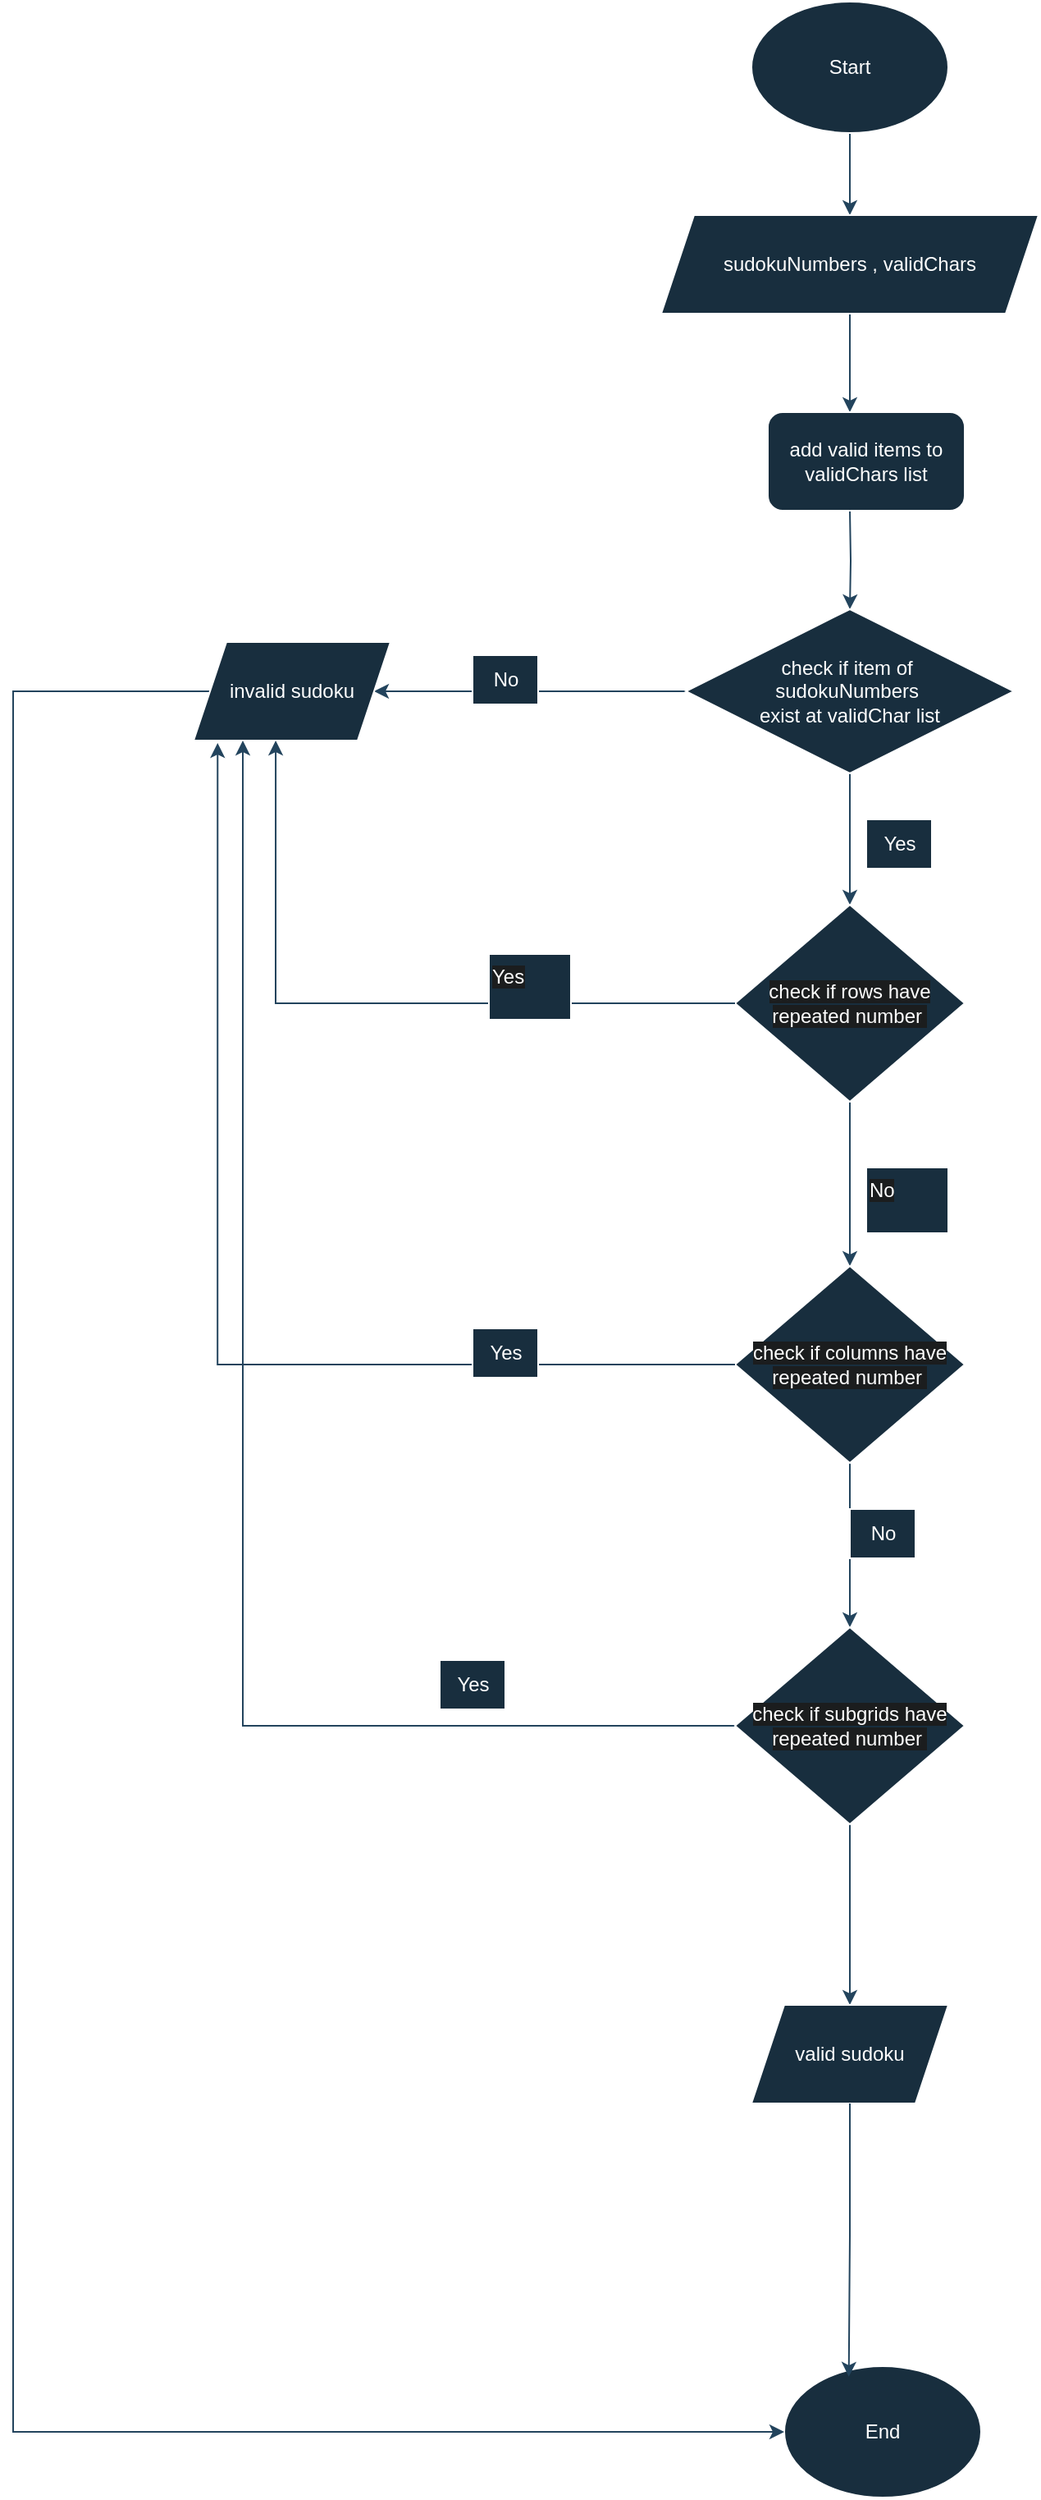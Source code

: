 <mxfile version="26.2.2">
  <diagram name="Page-1" id="mA46VusqqWa3c-CbUh8V">
    <mxGraphModel dx="4330" dy="2087" grid="1" gridSize="10" guides="1" tooltips="1" connect="1" arrows="1" fold="1" page="1" pageScale="1" pageWidth="850" pageHeight="1100" math="0" shadow="0">
      <root>
        <mxCell id="0" />
        <mxCell id="1" parent="0" />
        <mxCell id="uN2r4fTKUMFY508QxZA0-2" style="edgeStyle=orthogonalEdgeStyle;rounded=0;orthogonalLoop=1;jettySize=auto;html=1;strokeColor=#23445D;labelBackgroundColor=none;fontColor=default;" parent="1" source="uN2r4fTKUMFY508QxZA0-1" target="uN2r4fTKUMFY508QxZA0-3" edge="1">
          <mxGeometry relative="1" as="geometry">
            <mxPoint x="440" y="210" as="targetPoint" />
          </mxGeometry>
        </mxCell>
        <mxCell id="uN2r4fTKUMFY508QxZA0-1" value="Start" style="ellipse;whiteSpace=wrap;html=1;fillColor=#182E3E;fontColor=#FFFFFF;strokeColor=#FFFFFF;labelBackgroundColor=none;" parent="1" vertex="1">
          <mxGeometry x="380" y="60" width="120" height="80" as="geometry" />
        </mxCell>
        <mxCell id="uN2r4fTKUMFY508QxZA0-4" style="edgeStyle=orthogonalEdgeStyle;rounded=0;orthogonalLoop=1;jettySize=auto;html=1;strokeColor=#23445D;labelBackgroundColor=none;fontColor=default;" parent="1" source="uN2r4fTKUMFY508QxZA0-3" edge="1">
          <mxGeometry relative="1" as="geometry">
            <mxPoint x="440" y="310" as="targetPoint" />
          </mxGeometry>
        </mxCell>
        <mxCell id="uN2r4fTKUMFY508QxZA0-3" value="sudokuNumbers ,&amp;nbsp;validChars" style="shape=parallelogram;perimeter=parallelogramPerimeter;whiteSpace=wrap;html=1;fixedSize=1;fillColor=#182E3E;fontColor=#FFFFFF;strokeColor=#FFFFFF;labelBackgroundColor=none;" parent="1" vertex="1">
          <mxGeometry x="325" y="190" width="230" height="60" as="geometry" />
        </mxCell>
        <mxCell id="uN2r4fTKUMFY508QxZA0-7" value="" style="edgeStyle=orthogonalEdgeStyle;rounded=0;orthogonalLoop=1;jettySize=auto;html=1;strokeColor=#23445D;labelBackgroundColor=none;fontColor=default;" parent="1" target="uN2r4fTKUMFY508QxZA0-6" edge="1">
          <mxGeometry relative="1" as="geometry">
            <mxPoint x="440" y="370" as="sourcePoint" />
          </mxGeometry>
        </mxCell>
        <mxCell id="uN2r4fTKUMFY508QxZA0-8" style="edgeStyle=orthogonalEdgeStyle;rounded=0;orthogonalLoop=1;jettySize=auto;html=1;strokeColor=#23445D;labelBackgroundColor=none;fontColor=default;" parent="1" source="uN2r4fTKUMFY508QxZA0-6" edge="1">
          <mxGeometry relative="1" as="geometry">
            <mxPoint x="150" y="480" as="targetPoint" />
          </mxGeometry>
        </mxCell>
        <mxCell id="uN2r4fTKUMFY508QxZA0-13" style="edgeStyle=orthogonalEdgeStyle;rounded=0;orthogonalLoop=1;jettySize=auto;html=1;strokeColor=#23445D;labelBackgroundColor=none;fontColor=default;" parent="1" source="uN2r4fTKUMFY508QxZA0-6" target="uN2r4fTKUMFY508QxZA0-18" edge="1">
          <mxGeometry relative="1" as="geometry">
            <mxPoint x="440" y="630" as="targetPoint" />
          </mxGeometry>
        </mxCell>
        <mxCell id="uN2r4fTKUMFY508QxZA0-6" value="check if item of&amp;nbsp;&lt;div&gt;sudokuNumbers&amp;nbsp;&lt;/div&gt;&lt;div&gt;exist at validChar list&lt;/div&gt;" style="rhombus;whiteSpace=wrap;html=1;rounded=0;fillColor=#182E3E;fontColor=#FFFFFF;strokeColor=#FFFFFF;labelBackgroundColor=none;" parent="1" vertex="1">
          <mxGeometry x="340" y="430" width="200" height="100" as="geometry" />
        </mxCell>
        <mxCell id="uN2r4fTKUMFY508QxZA0-9" value="No" style="text;html=1;align=center;verticalAlign=middle;resizable=0;points=[];autosize=1;fillColor=#182E3E;fontColor=#FFFFFF;strokeColor=#FFFFFF;labelBackgroundColor=none;" parent="1" vertex="1">
          <mxGeometry x="210" y="458" width="40" height="30" as="geometry" />
        </mxCell>
        <mxCell id="uN2r4fTKUMFY508QxZA0-10" value="End" style="ellipse;whiteSpace=wrap;html=1;fillColor=#182E3E;fontColor=#FFFFFF;strokeColor=#FFFFFF;labelBackgroundColor=none;" parent="1" vertex="1">
          <mxGeometry x="400" y="1500" width="120" height="80" as="geometry" />
        </mxCell>
        <mxCell id="uN2r4fTKUMFY508QxZA0-12" style="edgeStyle=orthogonalEdgeStyle;rounded=0;orthogonalLoop=1;jettySize=auto;html=1;entryX=0;entryY=0.5;entryDx=0;entryDy=0;strokeColor=#23445D;labelBackgroundColor=none;fontColor=default;" parent="1" source="uN2r4fTKUMFY508QxZA0-11" target="uN2r4fTKUMFY508QxZA0-10" edge="1">
          <mxGeometry relative="1" as="geometry">
            <Array as="points">
              <mxPoint x="-70" y="480" />
              <mxPoint x="-70" y="1540" />
              <mxPoint x="400" y="1540" />
            </Array>
          </mxGeometry>
        </mxCell>
        <mxCell id="uN2r4fTKUMFY508QxZA0-11" value="invalid&amp;nbsp;sudoku" style="shape=parallelogram;perimeter=parallelogramPerimeter;whiteSpace=wrap;html=1;fixedSize=1;fillColor=#182E3E;fontColor=#FFFFFF;strokeColor=#FFFFFF;labelBackgroundColor=none;" parent="1" vertex="1">
          <mxGeometry x="40" y="450" width="120" height="60" as="geometry" />
        </mxCell>
        <mxCell id="uN2r4fTKUMFY508QxZA0-14" value="Yes" style="text;html=1;align=center;verticalAlign=middle;resizable=0;points=[];autosize=1;fillColor=#182E3E;fontColor=#FFFFFF;strokeColor=#FFFFFF;labelBackgroundColor=none;" parent="1" vertex="1">
          <mxGeometry x="450" y="558" width="40" height="30" as="geometry" />
        </mxCell>
        <mxCell id="uN2r4fTKUMFY508QxZA0-17" value="add valid items to validChars list" style="rounded=1;whiteSpace=wrap;html=1;fillColor=#182E3E;fontColor=#FFFFFF;strokeColor=#FFFFFF;labelBackgroundColor=none;" parent="1" vertex="1">
          <mxGeometry x="390" y="310" width="120" height="60" as="geometry" />
        </mxCell>
        <mxCell id="uN2r4fTKUMFY508QxZA0-22" value="" style="edgeStyle=orthogonalEdgeStyle;rounded=0;orthogonalLoop=1;jettySize=auto;html=1;strokeColor=#23445D;labelBackgroundColor=none;fontColor=default;" parent="1" source="uN2r4fTKUMFY508QxZA0-18" edge="1">
          <mxGeometry relative="1" as="geometry">
            <mxPoint x="440" y="830" as="targetPoint" />
          </mxGeometry>
        </mxCell>
        <mxCell id="uN2r4fTKUMFY508QxZA0-18" value="&lt;br&gt;&lt;span style=&quot;color: rgb(255, 255, 255); font-family: Helvetica; font-size: 12px; font-style: normal; font-variant-ligatures: normal; font-variant-caps: normal; font-weight: 400; letter-spacing: normal; orphans: 2; text-align: center; text-indent: 0px; text-transform: none; widows: 2; word-spacing: 0px; -webkit-text-stroke-width: 0px; white-space: normal; background-color: rgb(27, 29, 30); text-decoration-thickness: initial; text-decoration-style: initial; text-decoration-color: initial; display: inline !important; float: none;&quot;&gt;check if rows have repeated number&amp;nbsp;&lt;/span&gt;&lt;div&gt;&lt;br/&gt;&lt;/div&gt;" style="rhombus;whiteSpace=wrap;html=1;fillColor=#182E3E;fontColor=#FFFFFF;strokeColor=#FFFFFF;labelBackgroundColor=none;" parent="1" vertex="1">
          <mxGeometry x="370" y="610" width="140" height="120" as="geometry" />
        </mxCell>
        <mxCell id="uN2r4fTKUMFY508QxZA0-19" style="edgeStyle=orthogonalEdgeStyle;rounded=0;orthogonalLoop=1;jettySize=auto;html=1;entryX=0.417;entryY=1;entryDx=0;entryDy=0;entryPerimeter=0;strokeColor=#23445D;labelBackgroundColor=none;fontColor=default;" parent="1" source="uN2r4fTKUMFY508QxZA0-18" target="uN2r4fTKUMFY508QxZA0-11" edge="1">
          <mxGeometry relative="1" as="geometry" />
        </mxCell>
        <mxCell id="uN2r4fTKUMFY508QxZA0-20" value="&lt;span style=&quot;color: rgb(255, 255, 255); font-family: Helvetica; font-size: 12px; font-style: normal; font-variant-ligatures: normal; font-variant-caps: normal; font-weight: 400; letter-spacing: normal; orphans: 2; text-align: center; text-indent: 0px; text-transform: none; widows: 2; word-spacing: 0px; -webkit-text-stroke-width: 0px; white-space: nowrap; background-color: rgb(27, 29, 30); text-decoration-thickness: initial; text-decoration-style: initial; text-decoration-color: initial; display: inline !important; float: none;&quot;&gt;Yes&lt;/span&gt;" style="text;whiteSpace=wrap;html=1;fillColor=#182E3E;fontColor=#FFFFFF;strokeColor=#FFFFFF;labelBackgroundColor=none;" parent="1" vertex="1">
          <mxGeometry x="220" y="640" width="50" height="40" as="geometry" />
        </mxCell>
        <mxCell id="uN2r4fTKUMFY508QxZA0-23" value="&lt;span style=&quot;color: rgb(255, 255, 255); font-family: Helvetica; font-size: 12px; font-style: normal; font-variant-ligatures: normal; font-variant-caps: normal; font-weight: 400; letter-spacing: normal; orphans: 2; text-align: center; text-indent: 0px; text-transform: none; widows: 2; word-spacing: 0px; -webkit-text-stroke-width: 0px; white-space: nowrap; background-color: rgb(27, 29, 30); text-decoration-thickness: initial; text-decoration-style: initial; text-decoration-color: initial; display: inline !important; float: none;&quot;&gt;No&lt;/span&gt;" style="text;whiteSpace=wrap;html=1;fillColor=#182E3E;fontColor=#FFFFFF;strokeColor=#FFFFFF;labelBackgroundColor=none;" parent="1" vertex="1">
          <mxGeometry x="450" y="770" width="50" height="40" as="geometry" />
        </mxCell>
        <mxCell id="uN2r4fTKUMFY508QxZA0-28" value="" style="edgeStyle=orthogonalEdgeStyle;rounded=0;orthogonalLoop=1;jettySize=auto;html=1;strokeColor=#23445D;labelBackgroundColor=none;fontColor=default;" parent="1" source="uN2r4fTKUMFY508QxZA0-24" edge="1">
          <mxGeometry relative="1" as="geometry">
            <mxPoint x="440" y="1050" as="targetPoint" />
          </mxGeometry>
        </mxCell>
        <mxCell id="uN2r4fTKUMFY508QxZA0-24" value="&lt;br&gt;&lt;span style=&quot;color: rgb(255, 255, 255); font-family: Helvetica; font-size: 12px; font-style: normal; font-variant-ligatures: normal; font-variant-caps: normal; font-weight: 400; letter-spacing: normal; orphans: 2; text-align: center; text-indent: 0px; text-transform: none; widows: 2; word-spacing: 0px; -webkit-text-stroke-width: 0px; white-space: normal; background-color: rgb(27, 29, 30); text-decoration-thickness: initial; text-decoration-style: initial; text-decoration-color: initial; display: inline !important; float: none;&quot;&gt;check if columns have repeated number&amp;nbsp;&lt;/span&gt;&lt;div&gt;&lt;br&gt;&lt;/div&gt;" style="rhombus;whiteSpace=wrap;html=1;fillColor=#182E3E;fontColor=#FFFFFF;strokeColor=#FFFFFF;labelBackgroundColor=none;" parent="1" vertex="1">
          <mxGeometry x="370" y="830" width="140" height="120" as="geometry" />
        </mxCell>
        <mxCell id="uN2r4fTKUMFY508QxZA0-25" style="edgeStyle=orthogonalEdgeStyle;rounded=0;orthogonalLoop=1;jettySize=auto;html=1;entryX=0.122;entryY=1.025;entryDx=0;entryDy=0;entryPerimeter=0;strokeColor=#23445D;labelBackgroundColor=none;fontColor=default;" parent="1" source="uN2r4fTKUMFY508QxZA0-24" target="uN2r4fTKUMFY508QxZA0-11" edge="1">
          <mxGeometry relative="1" as="geometry" />
        </mxCell>
        <mxCell id="uN2r4fTKUMFY508QxZA0-26" value="Yes" style="text;html=1;align=center;verticalAlign=middle;resizable=0;points=[];autosize=1;fillColor=#182E3E;fontColor=#FFFFFF;strokeColor=#FFFFFF;labelBackgroundColor=none;" parent="1" vertex="1">
          <mxGeometry x="210" y="868" width="40" height="30" as="geometry" />
        </mxCell>
        <mxCell id="uN2r4fTKUMFY508QxZA0-32" style="edgeStyle=orthogonalEdgeStyle;rounded=0;orthogonalLoop=1;jettySize=auto;html=1;entryX=0.25;entryY=1;entryDx=0;entryDy=0;strokeColor=#23445D;labelBackgroundColor=none;fontColor=default;" parent="1" source="uN2r4fTKUMFY508QxZA0-30" target="uN2r4fTKUMFY508QxZA0-11" edge="1">
          <mxGeometry relative="1" as="geometry" />
        </mxCell>
        <mxCell id="uN2r4fTKUMFY508QxZA0-36" value="" style="edgeStyle=orthogonalEdgeStyle;rounded=0;orthogonalLoop=1;jettySize=auto;html=1;strokeColor=#23445D;labelBackgroundColor=none;fontColor=default;" parent="1" source="uN2r4fTKUMFY508QxZA0-30" target="uN2r4fTKUMFY508QxZA0-35" edge="1">
          <mxGeometry relative="1" as="geometry" />
        </mxCell>
        <mxCell id="uN2r4fTKUMFY508QxZA0-30" value="&lt;br&gt;&lt;span style=&quot;color: rgb(255, 255, 255); font-family: Helvetica; font-size: 12px; font-style: normal; font-variant-ligatures: normal; font-variant-caps: normal; font-weight: 400; letter-spacing: normal; orphans: 2; text-align: center; text-indent: 0px; text-transform: none; widows: 2; word-spacing: 0px; -webkit-text-stroke-width: 0px; white-space: normal; background-color: rgb(27, 29, 30); text-decoration-thickness: initial; text-decoration-style: initial; text-decoration-color: initial; display: inline !important; float: none;&quot;&gt;check if subgrids have repeated number&amp;nbsp;&lt;/span&gt;&lt;div&gt;&lt;br&gt;&lt;/div&gt;" style="rhombus;whiteSpace=wrap;html=1;fillColor=#182E3E;fontColor=#FFFFFF;strokeColor=#FFFFFF;labelBackgroundColor=none;" parent="1" vertex="1">
          <mxGeometry x="370" y="1050" width="140" height="120" as="geometry" />
        </mxCell>
        <mxCell id="uN2r4fTKUMFY508QxZA0-31" value="No" style="text;html=1;align=center;verticalAlign=middle;resizable=0;points=[];autosize=1;fillColor=#182E3E;fontColor=#FFFFFF;strokeColor=#FFFFFF;labelBackgroundColor=none;" parent="1" vertex="1">
          <mxGeometry x="440" y="978" width="40" height="30" as="geometry" />
        </mxCell>
        <mxCell id="uN2r4fTKUMFY508QxZA0-33" value="Yes" style="text;html=1;align=center;verticalAlign=middle;resizable=0;points=[];autosize=1;fillColor=#182E3E;fontColor=#FFFFFF;strokeColor=#FFFFFF;labelBackgroundColor=none;" parent="1" vertex="1">
          <mxGeometry x="190" y="1070" width="40" height="30" as="geometry" />
        </mxCell>
        <mxCell id="uN2r4fTKUMFY508QxZA0-35" value="valid&amp;nbsp;sudoku" style="shape=parallelogram;perimeter=parallelogramPerimeter;whiteSpace=wrap;html=1;fixedSize=1;fillColor=#182E3E;fontColor=#FFFFFF;strokeColor=#FFFFFF;labelBackgroundColor=none;" parent="1" vertex="1">
          <mxGeometry x="380" y="1280" width="120" height="60" as="geometry" />
        </mxCell>
        <mxCell id="uN2r4fTKUMFY508QxZA0-37" style="edgeStyle=orthogonalEdgeStyle;rounded=0;orthogonalLoop=1;jettySize=auto;html=1;entryX=0.328;entryY=0.08;entryDx=0;entryDy=0;entryPerimeter=0;strokeColor=#23445D;labelBackgroundColor=none;fontColor=default;" parent="1" source="uN2r4fTKUMFY508QxZA0-35" target="uN2r4fTKUMFY508QxZA0-10" edge="1">
          <mxGeometry relative="1" as="geometry" />
        </mxCell>
      </root>
    </mxGraphModel>
  </diagram>
</mxfile>
